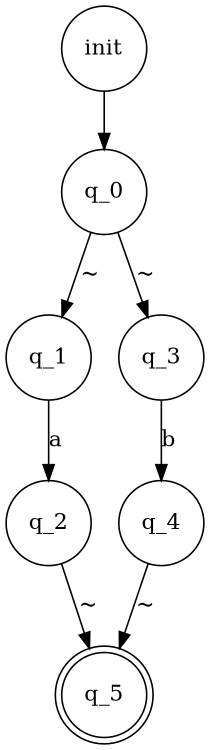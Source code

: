 digraph NFA {
rankdir=q
size="8,5"
node [shape = doublecircle]; q_5;
node [shape = circle];
init -> q_0 [style=solid]
q_0 -> q_1 [ label= "~"];
q_0 -> q_3 [ label= "~"];
q_1 -> q_2 [ label= "a"];
q_2 -> q_5 [ label= "~"];
q_3 -> q_4 [ label= "b"];
q_4 -> q_5 [ label= "~"];
}